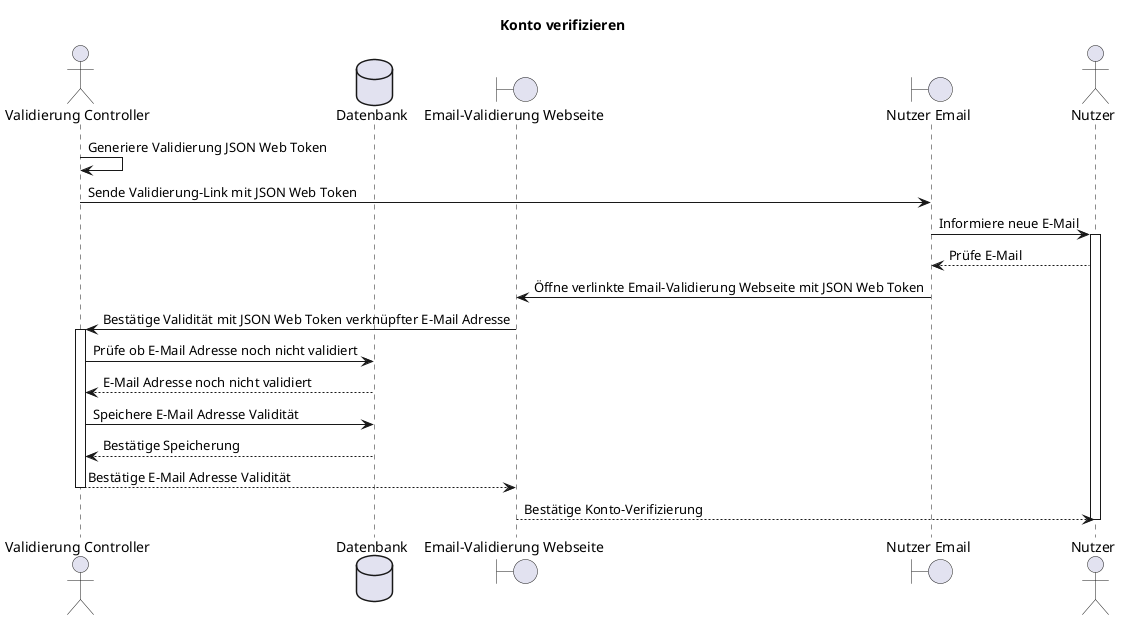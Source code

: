 @startuml F014_kontoVerifizieren
title "Konto verifizieren"

actor "Validierung Controller" as controller
database "Datenbank" as db
boundary "Email-Validierung Webseite" as signupConfirm
boundary "Nutzer Email" as userMail
actor "Nutzer" as user


'E-Mail Adresse Validierung
controller -> controller: Generiere Validierung JSON Web Token
userMail <- controller: Sende Validierung-Link mit JSON Web Token
deactivate controller

userMail -> user: Informiere neue E-Mail
activate user
userMail <-- user: Prüfe E-Mail
userMail -> signupConfirm: Öffne verlinkte Email-Validierung Webseite mit JSON Web Token
signupConfirm -> controller: Bestätige Validität mit JSON Web Token verknüpfter E-Mail Adresse
activate controller
controller -> db: Prüfe ob E-Mail Adresse noch nicht validiert
controller <-- db: E-Mail Adresse noch nicht validiert
controller -> db: Speichere E-Mail Adresse Validität
controller <-- db: Bestätige Speicherung
signupConfirm <-- controller: Bestätige E-Mail Adresse Validität
deactivate controller

user <-- signupConfirm: Bestätige Konto-Verifizierung
deactivate user
@enduml